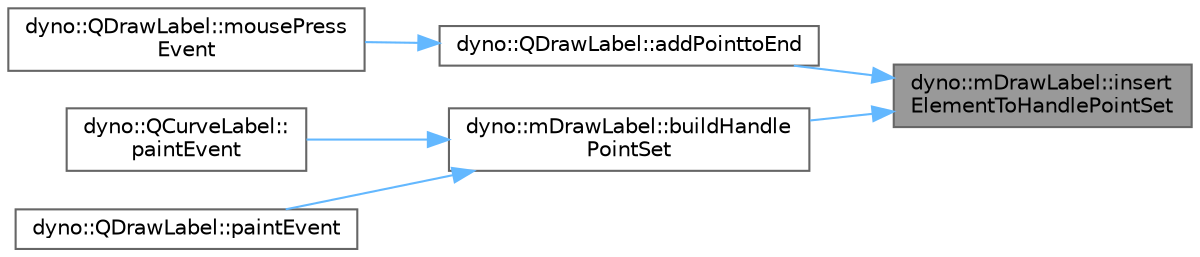 digraph "dyno::mDrawLabel::insertElementToHandlePointSet"
{
 // LATEX_PDF_SIZE
  bgcolor="transparent";
  edge [fontname=Helvetica,fontsize=10,labelfontname=Helvetica,labelfontsize=10];
  node [fontname=Helvetica,fontsize=10,shape=box,height=0.2,width=0.4];
  rankdir="RL";
  Node1 [id="Node000001",label="dyno::mDrawLabel::insert\lElementToHandlePointSet",height=0.2,width=0.4,color="gray40", fillcolor="grey60", style="filled", fontcolor="black",tooltip=" "];
  Node1 -> Node2 [id="edge1_Node000001_Node000002",dir="back",color="steelblue1",style="solid",tooltip=" "];
  Node2 [id="Node000002",label="dyno::QDrawLabel::addPointtoEnd",height=0.2,width=0.4,color="grey40", fillcolor="white", style="filled",URL="$classdyno_1_1_q_draw_label.html#a974f734b6faed0ec97d7934f0293a53e",tooltip=" "];
  Node2 -> Node3 [id="edge2_Node000002_Node000003",dir="back",color="steelblue1",style="solid",tooltip=" "];
  Node3 [id="Node000003",label="dyno::QDrawLabel::mousePress\lEvent",height=0.2,width=0.4,color="grey40", fillcolor="white", style="filled",URL="$classdyno_1_1_q_draw_label.html#a49d7e8c557e1285d6d505518fa9be714",tooltip=" "];
  Node1 -> Node4 [id="edge3_Node000001_Node000004",dir="back",color="steelblue1",style="solid",tooltip=" "];
  Node4 [id="Node000004",label="dyno::mDrawLabel::buildHandle\lPointSet",height=0.2,width=0.4,color="grey40", fillcolor="white", style="filled",URL="$classdyno_1_1m_draw_label.html#a2bd7103fe7ad1abc1f6bc7d9912194d2",tooltip=" "];
  Node4 -> Node5 [id="edge4_Node000004_Node000005",dir="back",color="steelblue1",style="solid",tooltip=" "];
  Node5 [id="Node000005",label="dyno::QCurveLabel::\lpaintEvent",height=0.2,width=0.4,color="grey40", fillcolor="white", style="filled",URL="$classdyno_1_1_q_curve_label.html#ae8b3eb840ab23ef7f6cb526f3d75b8b7",tooltip=" "];
  Node4 -> Node6 [id="edge5_Node000004_Node000006",dir="back",color="steelblue1",style="solid",tooltip=" "];
  Node6 [id="Node000006",label="dyno::QDrawLabel::paintEvent",height=0.2,width=0.4,color="grey40", fillcolor="white", style="filled",URL="$classdyno_1_1_q_draw_label.html#aa5e948de0da038ae81bd255cd317b893",tooltip=" "];
}
